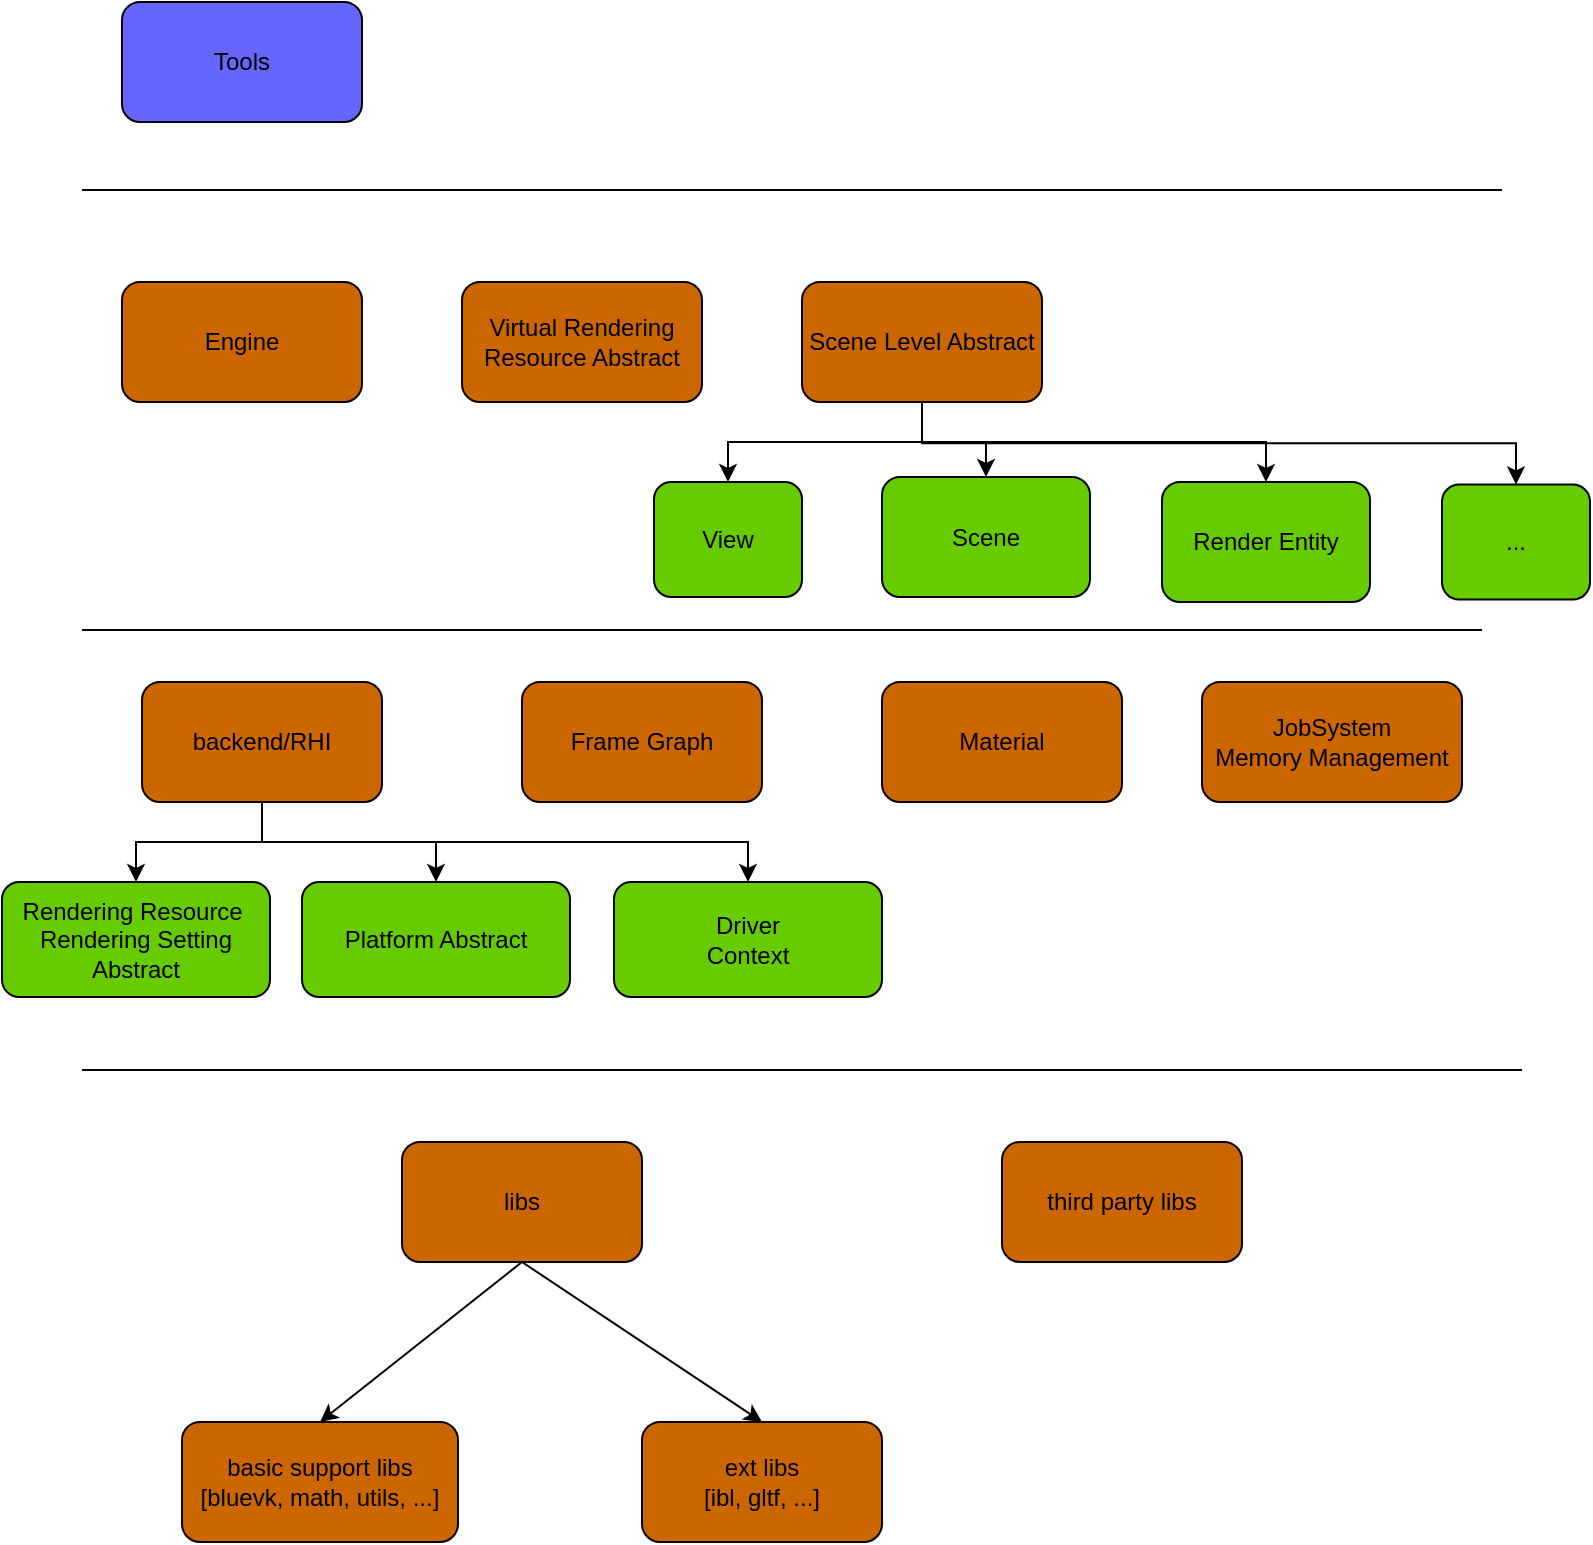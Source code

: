 <mxfile version="14.7.7" type="device"><diagram id="OyNCVXNk2ZZPQrwfkY65" name="Page-1"><mxGraphModel dx="2062" dy="1065" grid="1" gridSize="10" guides="1" tooltips="1" connect="1" arrows="1" fold="1" page="1" pageScale="1" pageWidth="827" pageHeight="1169" math="0" shadow="0"><root><mxCell id="0"/><mxCell id="1" parent="0"/><mxCell id="OX9gkKNEK2OH_FLjYaIY-2" value="Frame Graph" style="rounded=1;whiteSpace=wrap;html=1;fillColor=#CC6600;" vertex="1" parent="1"><mxGeometry x="280" y="420" width="120" height="60" as="geometry"/></mxCell><mxCell id="OX9gkKNEK2OH_FLjYaIY-30" style="edgeStyle=orthogonalEdgeStyle;rounded=0;orthogonalLoop=1;jettySize=auto;html=1;exitX=0.5;exitY=1;exitDx=0;exitDy=0;" edge="1" parent="1" source="OX9gkKNEK2OH_FLjYaIY-3" target="OX9gkKNEK2OH_FLjYaIY-5"><mxGeometry relative="1" as="geometry"/></mxCell><mxCell id="OX9gkKNEK2OH_FLjYaIY-31" style="edgeStyle=orthogonalEdgeStyle;rounded=0;orthogonalLoop=1;jettySize=auto;html=1;exitX=0.5;exitY=1;exitDx=0;exitDy=0;" edge="1" parent="1" source="OX9gkKNEK2OH_FLjYaIY-3" target="OX9gkKNEK2OH_FLjYaIY-20"><mxGeometry relative="1" as="geometry"/></mxCell><mxCell id="OX9gkKNEK2OH_FLjYaIY-32" style="edgeStyle=orthogonalEdgeStyle;rounded=0;orthogonalLoop=1;jettySize=auto;html=1;exitX=0.5;exitY=1;exitDx=0;exitDy=0;" edge="1" parent="1" source="OX9gkKNEK2OH_FLjYaIY-3" target="OX9gkKNEK2OH_FLjYaIY-23"><mxGeometry relative="1" as="geometry"/></mxCell><mxCell id="OX9gkKNEK2OH_FLjYaIY-3" value="backend/RHI" style="rounded=1;whiteSpace=wrap;html=1;fillColor=#CC6600;" vertex="1" parent="1"><mxGeometry x="90" y="420" width="120" height="60" as="geometry"/></mxCell><mxCell id="OX9gkKNEK2OH_FLjYaIY-4" value="" style="line;strokeWidth=1;fillColor=none;align=left;verticalAlign=middle;spacingTop=-1;spacingLeft=3;spacingRight=3;rotatable=0;labelPosition=right;points=[];portConstraint=eastwest;" vertex="1" parent="1"><mxGeometry x="60" y="610" width="720" height="8" as="geometry"/></mxCell><mxCell id="OX9gkKNEK2OH_FLjYaIY-5" value="Rendering Resource&amp;nbsp; Rendering Setting Abstract" style="rounded=1;whiteSpace=wrap;html=1;fillColor=#66CC00;" vertex="1" parent="1"><mxGeometry x="20" y="520" width="134" height="57.5" as="geometry"/></mxCell><mxCell id="OX9gkKNEK2OH_FLjYaIY-6" value="Material" style="rounded=1;whiteSpace=wrap;html=1;fillColor=#CC6600;" vertex="1" parent="1"><mxGeometry x="460" y="420" width="120" height="60" as="geometry"/></mxCell><mxCell id="OX9gkKNEK2OH_FLjYaIY-11" value="basic support libs&lt;br /&gt;[bluevk, math, utils, ...]" style="rounded=1;whiteSpace=wrap;html=1;fillColor=#CC6600;" vertex="1" parent="1"><mxGeometry x="110" y="790" width="138" height="60" as="geometry"/></mxCell><mxCell id="OX9gkKNEK2OH_FLjYaIY-12" value="ext libs&lt;br /&gt;[ibl, gltf, ...]" style="rounded=1;whiteSpace=wrap;html=1;fillColor=#CC6600;" vertex="1" parent="1"><mxGeometry x="340" y="790" width="120" height="60" as="geometry"/></mxCell><mxCell id="OX9gkKNEK2OH_FLjYaIY-13" value="libs" style="rounded=1;whiteSpace=wrap;html=1;fillColor=#CC6600;" vertex="1" parent="1"><mxGeometry x="220" y="650" width="120" height="60" as="geometry"/></mxCell><mxCell id="OX9gkKNEK2OH_FLjYaIY-14" value="" style="endArrow=classic;html=1;exitX=0.5;exitY=1;exitDx=0;exitDy=0;entryX=0.5;entryY=0;entryDx=0;entryDy=0;" edge="1" parent="1" source="OX9gkKNEK2OH_FLjYaIY-13" target="OX9gkKNEK2OH_FLjYaIY-11"><mxGeometry width="50" height="50" relative="1" as="geometry"><mxPoint x="440" y="760" as="sourcePoint"/><mxPoint x="490" y="710" as="targetPoint"/></mxGeometry></mxCell><mxCell id="OX9gkKNEK2OH_FLjYaIY-15" value="" style="endArrow=classic;html=1;exitX=0.5;exitY=1;exitDx=0;exitDy=0;entryX=0.5;entryY=0;entryDx=0;entryDy=0;" edge="1" parent="1" source="OX9gkKNEK2OH_FLjYaIY-13" target="OX9gkKNEK2OH_FLjYaIY-12"><mxGeometry width="50" height="50" relative="1" as="geometry"><mxPoint x="430" y="690" as="sourcePoint"/><mxPoint x="480" y="640" as="targetPoint"/></mxGeometry></mxCell><mxCell id="OX9gkKNEK2OH_FLjYaIY-16" value="" style="line;strokeWidth=1;fillColor=none;align=left;verticalAlign=middle;spacingTop=-1;spacingLeft=3;spacingRight=3;rotatable=0;labelPosition=right;points=[];portConstraint=eastwest;" vertex="1" parent="1"><mxGeometry x="60" y="390" width="700" height="8" as="geometry"/></mxCell><mxCell id="OX9gkKNEK2OH_FLjYaIY-17" value="Tools" style="rounded=1;whiteSpace=wrap;html=1;fillColor=#6666FF;" vertex="1" parent="1"><mxGeometry x="80" y="80" width="120" height="60" as="geometry"/></mxCell><mxCell id="OX9gkKNEK2OH_FLjYaIY-18" value="third party libs" style="rounded=1;whiteSpace=wrap;html=1;fillColor=#CC6600;" vertex="1" parent="1"><mxGeometry x="520" y="650" width="120" height="60" as="geometry"/></mxCell><mxCell id="OX9gkKNEK2OH_FLjYaIY-20" value="Platform Abstract" style="rounded=1;whiteSpace=wrap;html=1;fillColor=#66CC00;" vertex="1" parent="1"><mxGeometry x="170" y="520" width="134" height="57.5" as="geometry"/></mxCell><mxCell id="OX9gkKNEK2OH_FLjYaIY-21" value="JobSystem&lt;br&gt;Memory Management" style="rounded=1;whiteSpace=wrap;html=1;fillColor=#CC6600;" vertex="1" parent="1"><mxGeometry x="620" y="420" width="130" height="60" as="geometry"/></mxCell><mxCell id="OX9gkKNEK2OH_FLjYaIY-23" value="Driver&lt;br&gt;Context" style="rounded=1;whiteSpace=wrap;html=1;fillColor=#66CC00;" vertex="1" parent="1"><mxGeometry x="326" y="520" width="134" height="57.5" as="geometry"/></mxCell><mxCell id="OX9gkKNEK2OH_FLjYaIY-24" value="Engine" style="rounded=1;whiteSpace=wrap;html=1;fillColor=#CC6600;" vertex="1" parent="1"><mxGeometry x="80" y="220" width="120" height="60" as="geometry"/></mxCell><mxCell id="OX9gkKNEK2OH_FLjYaIY-25" value="Virtual Rendering Resource Abstract" style="rounded=1;whiteSpace=wrap;html=1;fillColor=#CC6600;" vertex="1" parent="1"><mxGeometry x="250" y="220" width="120" height="60" as="geometry"/></mxCell><mxCell id="OX9gkKNEK2OH_FLjYaIY-26" value="" style="line;strokeWidth=1;fillColor=none;align=left;verticalAlign=middle;spacingTop=-1;spacingLeft=3;spacingRight=3;rotatable=0;labelPosition=right;points=[];portConstraint=eastwest;" vertex="1" parent="1"><mxGeometry x="60" y="170" width="710" height="8" as="geometry"/></mxCell><mxCell id="OX9gkKNEK2OH_FLjYaIY-39" style="edgeStyle=orthogonalEdgeStyle;rounded=0;orthogonalLoop=1;jettySize=auto;html=1;exitX=0.5;exitY=1;exitDx=0;exitDy=0;entryX=0.5;entryY=0;entryDx=0;entryDy=0;" edge="1" parent="1" source="OX9gkKNEK2OH_FLjYaIY-33" target="OX9gkKNEK2OH_FLjYaIY-35"><mxGeometry relative="1" as="geometry"/></mxCell><mxCell id="OX9gkKNEK2OH_FLjYaIY-40" style="edgeStyle=orthogonalEdgeStyle;rounded=0;orthogonalLoop=1;jettySize=auto;html=1;exitX=0.5;exitY=1;exitDx=0;exitDy=0;" edge="1" parent="1" source="OX9gkKNEK2OH_FLjYaIY-33" target="OX9gkKNEK2OH_FLjYaIY-36"><mxGeometry relative="1" as="geometry"/></mxCell><mxCell id="OX9gkKNEK2OH_FLjYaIY-41" style="edgeStyle=orthogonalEdgeStyle;rounded=0;orthogonalLoop=1;jettySize=auto;html=1;exitX=0.5;exitY=1;exitDx=0;exitDy=0;" edge="1" parent="1" source="OX9gkKNEK2OH_FLjYaIY-33" target="OX9gkKNEK2OH_FLjYaIY-37"><mxGeometry relative="1" as="geometry"/></mxCell><mxCell id="OX9gkKNEK2OH_FLjYaIY-43" style="edgeStyle=orthogonalEdgeStyle;rounded=0;orthogonalLoop=1;jettySize=auto;html=1;exitX=0.5;exitY=1;exitDx=0;exitDy=0;" edge="1" parent="1" source="OX9gkKNEK2OH_FLjYaIY-33" target="OX9gkKNEK2OH_FLjYaIY-42"><mxGeometry relative="1" as="geometry"/></mxCell><mxCell id="OX9gkKNEK2OH_FLjYaIY-33" value="Scene Level Abstract" style="rounded=1;whiteSpace=wrap;html=1;fillColor=#CC6600;" vertex="1" parent="1"><mxGeometry x="420" y="220" width="120" height="60" as="geometry"/></mxCell><mxCell id="OX9gkKNEK2OH_FLjYaIY-35" value="View" style="rounded=1;whiteSpace=wrap;html=1;fillColor=#66CC00;" vertex="1" parent="1"><mxGeometry x="346" y="320" width="74" height="57.5" as="geometry"/></mxCell><mxCell id="OX9gkKNEK2OH_FLjYaIY-36" value="Scene" style="rounded=1;whiteSpace=wrap;html=1;fillColor=#66CC00;" vertex="1" parent="1"><mxGeometry x="460" y="317.5" width="104" height="60" as="geometry"/></mxCell><mxCell id="OX9gkKNEK2OH_FLjYaIY-37" value="Render Entity" style="rounded=1;whiteSpace=wrap;html=1;fillColor=#66CC00;" vertex="1" parent="1"><mxGeometry x="600" y="320" width="104" height="60" as="geometry"/></mxCell><mxCell id="OX9gkKNEK2OH_FLjYaIY-42" value="..." style="rounded=1;whiteSpace=wrap;html=1;fillColor=#66CC00;" vertex="1" parent="1"><mxGeometry x="740" y="321.25" width="74" height="57.5" as="geometry"/></mxCell></root></mxGraphModel></diagram></mxfile>